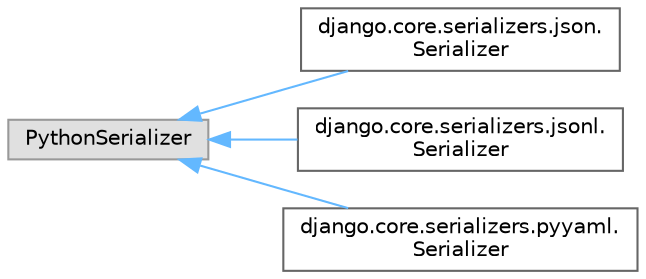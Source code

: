 digraph "Graphical Class Hierarchy"
{
 // LATEX_PDF_SIZE
  bgcolor="transparent";
  edge [fontname=Helvetica,fontsize=10,labelfontname=Helvetica,labelfontsize=10];
  node [fontname=Helvetica,fontsize=10,shape=box,height=0.2,width=0.4];
  rankdir="LR";
  Node0 [id="Node000000",label="PythonSerializer",height=0.2,width=0.4,color="grey60", fillcolor="#E0E0E0", style="filled",tooltip=" "];
  Node0 -> Node1 [id="edge4133_Node000000_Node000001",dir="back",color="steelblue1",style="solid",tooltip=" "];
  Node1 [id="Node000001",label="django.core.serializers.json.\lSerializer",height=0.2,width=0.4,color="grey40", fillcolor="white", style="filled",URL="$classdjango_1_1core_1_1serializers_1_1json_1_1_serializer.html",tooltip=" "];
  Node0 -> Node2 [id="edge4134_Node000000_Node000002",dir="back",color="steelblue1",style="solid",tooltip=" "];
  Node2 [id="Node000002",label="django.core.serializers.jsonl.\lSerializer",height=0.2,width=0.4,color="grey40", fillcolor="white", style="filled",URL="$classdjango_1_1core_1_1serializers_1_1jsonl_1_1_serializer.html",tooltip=" "];
  Node0 -> Node3 [id="edge4135_Node000000_Node000003",dir="back",color="steelblue1",style="solid",tooltip=" "];
  Node3 [id="Node000003",label="django.core.serializers.pyyaml.\lSerializer",height=0.2,width=0.4,color="grey40", fillcolor="white", style="filled",URL="$classdjango_1_1core_1_1serializers_1_1pyyaml_1_1_serializer.html",tooltip=" "];
}
